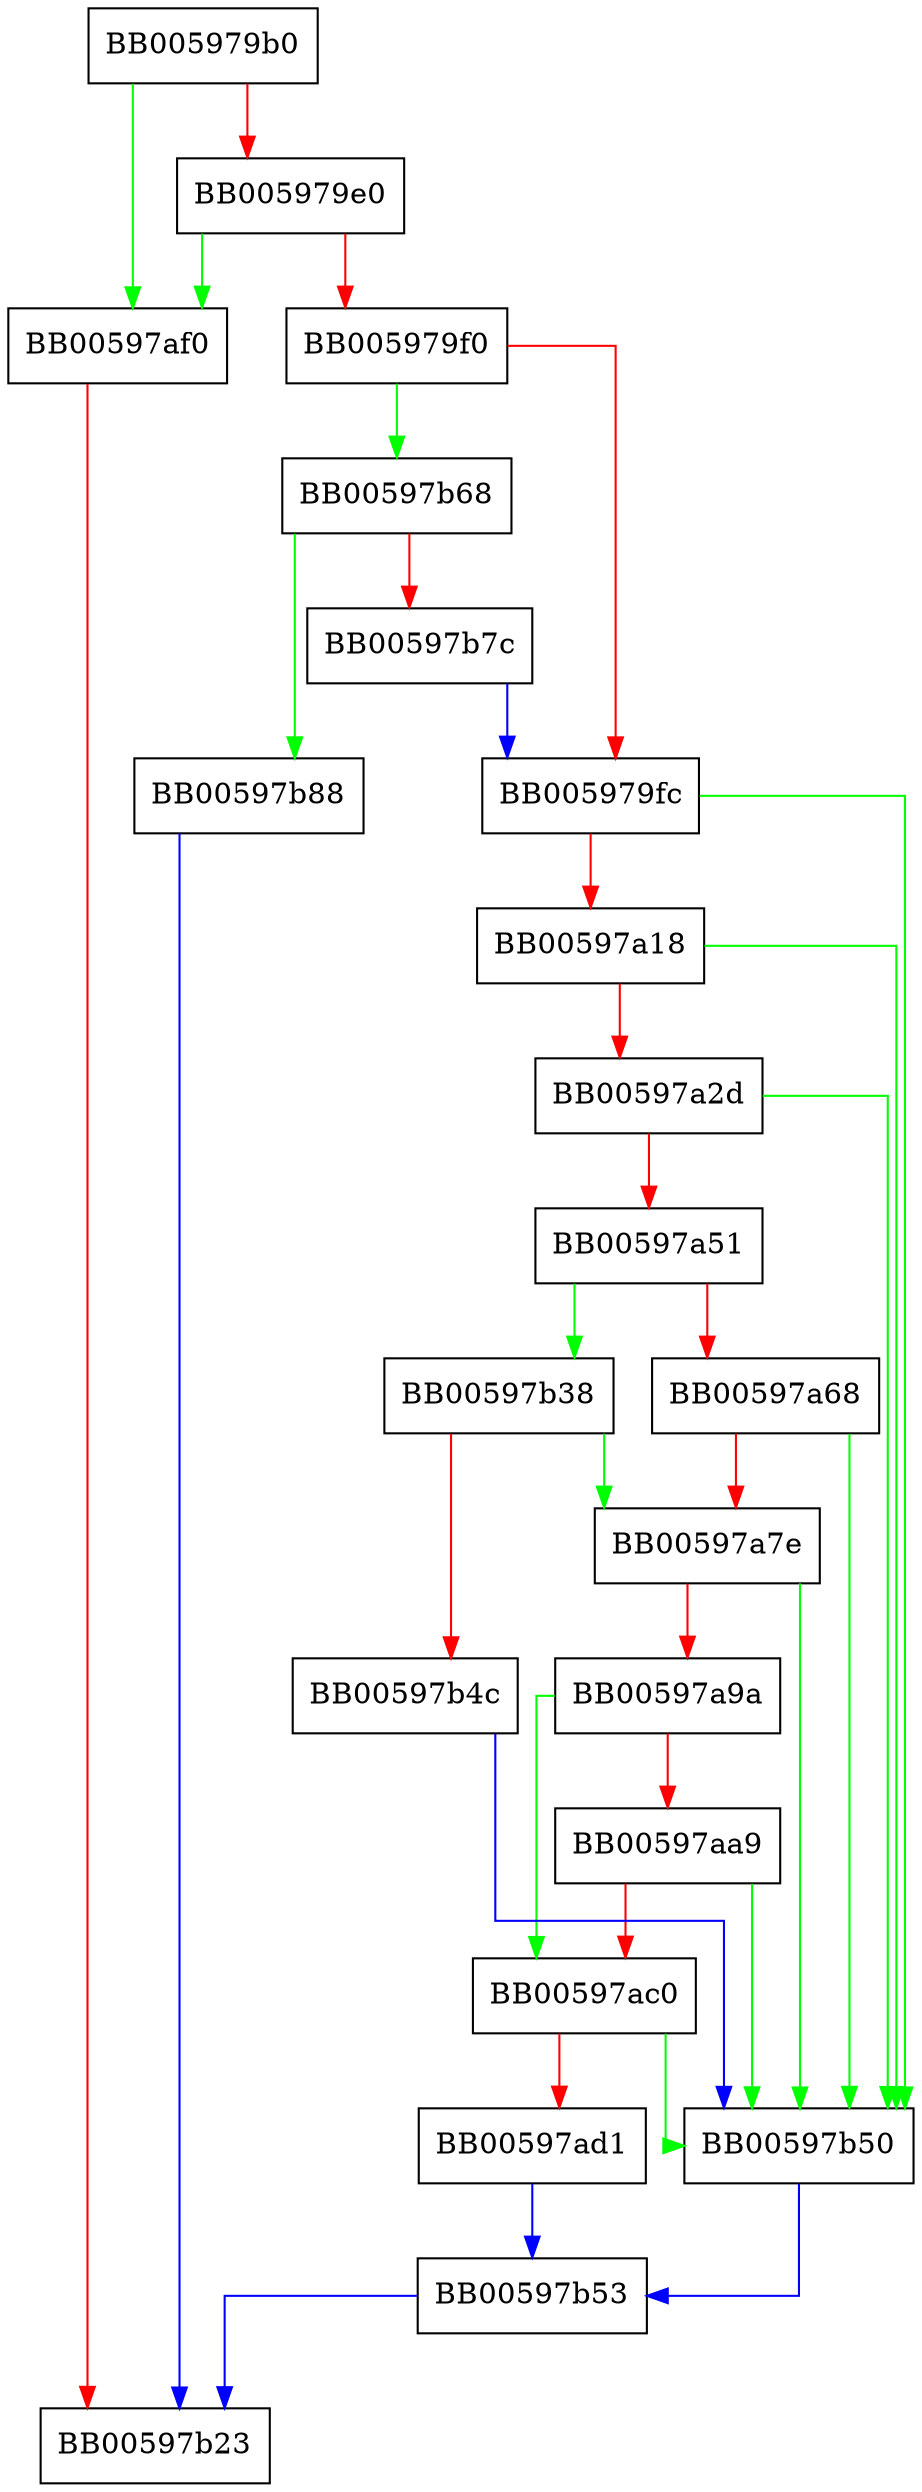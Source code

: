 digraph ossl_ec_GFp_simple_group_set_curve {
  node [shape="box"];
  graph [splines=ortho];
  BB005979b0 -> BB00597af0 [color="green"];
  BB005979b0 -> BB005979e0 [color="red"];
  BB005979e0 -> BB00597af0 [color="green"];
  BB005979e0 -> BB005979f0 [color="red"];
  BB005979f0 -> BB00597b68 [color="green"];
  BB005979f0 -> BB005979fc [color="red"];
  BB005979fc -> BB00597b50 [color="green"];
  BB005979fc -> BB00597a18 [color="red"];
  BB00597a18 -> BB00597b50 [color="green"];
  BB00597a18 -> BB00597a2d [color="red"];
  BB00597a2d -> BB00597b50 [color="green"];
  BB00597a2d -> BB00597a51 [color="red"];
  BB00597a51 -> BB00597b38 [color="green"];
  BB00597a51 -> BB00597a68 [color="red"];
  BB00597a68 -> BB00597b50 [color="green"];
  BB00597a68 -> BB00597a7e [color="red"];
  BB00597a7e -> BB00597b50 [color="green"];
  BB00597a7e -> BB00597a9a [color="red"];
  BB00597a9a -> BB00597ac0 [color="green"];
  BB00597a9a -> BB00597aa9 [color="red"];
  BB00597aa9 -> BB00597b50 [color="green"];
  BB00597aa9 -> BB00597ac0 [color="red"];
  BB00597ac0 -> BB00597b50 [color="green"];
  BB00597ac0 -> BB00597ad1 [color="red"];
  BB00597ad1 -> BB00597b53 [color="blue"];
  BB00597af0 -> BB00597b23 [color="red"];
  BB00597b38 -> BB00597a7e [color="green"];
  BB00597b38 -> BB00597b4c [color="red"];
  BB00597b4c -> BB00597b50 [color="blue"];
  BB00597b50 -> BB00597b53 [color="blue"];
  BB00597b53 -> BB00597b23 [color="blue"];
  BB00597b68 -> BB00597b88 [color="green"];
  BB00597b68 -> BB00597b7c [color="red"];
  BB00597b7c -> BB005979fc [color="blue"];
  BB00597b88 -> BB00597b23 [color="blue"];
}